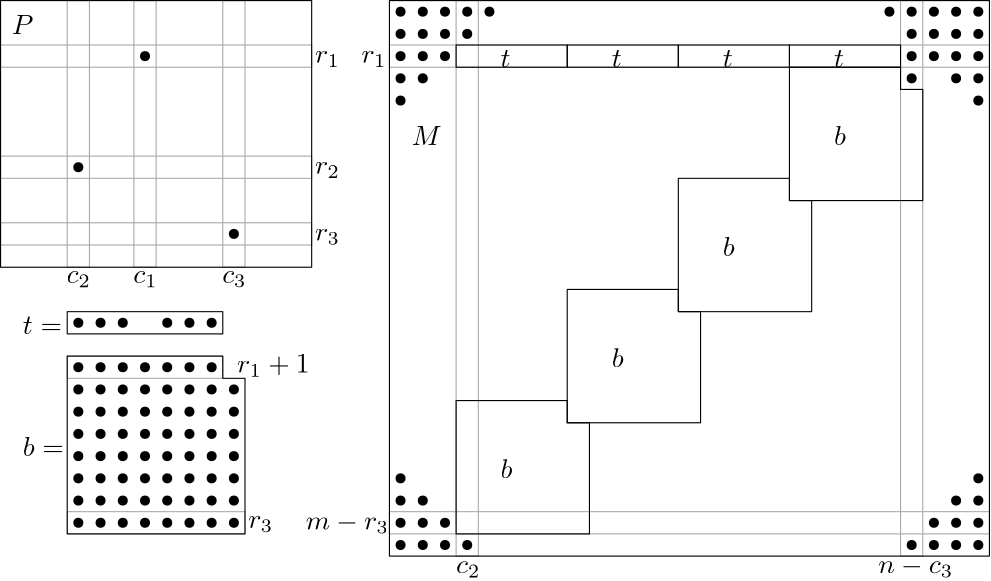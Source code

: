 <?xml version="1.0"?>
<!DOCTYPE ipe SYSTEM "ipe.dtd">
<ipe version="70107" creator="Ipe 7.1.10">
<info created="D:20170220144607" modified="D:20170220144607"/>
<ipestyle name="basic">
<symbol name="arrow/arc(spx)">
<path stroke="sym-stroke" fill="sym-stroke" pen="sym-pen">
0 0 m
-1 0.333 l
-1 -0.333 l
h
</path>
</symbol>
<symbol name="arrow/farc(spx)">
<path stroke="sym-stroke" fill="white" pen="sym-pen">
0 0 m
-1 0.333 l
-1 -0.333 l
h
</path>
</symbol>
<symbol name="arrow/ptarc(spx)">
<path stroke="sym-stroke" fill="sym-stroke" pen="sym-pen">
0 0 m
-1 0.333 l
-0.8 0 l
-1 -0.333 l
h
</path>
</symbol>
<symbol name="arrow/fptarc(spx)">
<path stroke="sym-stroke" fill="white" pen="sym-pen">
0 0 m
-1 0.333 l
-0.8 0 l
-1 -0.333 l
h
</path>
</symbol>
<symbol name="mark/circle(sx)" transformations="translations">
<path fill="sym-stroke">
0.6 0 0 0.6 0 0 e
0.4 0 0 0.4 0 0 e
</path>
</symbol>
<symbol name="mark/disk(sx)" transformations="translations">
<path fill="sym-stroke">
0.6 0 0 0.6 0 0 e
</path>
</symbol>
<symbol name="mark/fdisk(sfx)" transformations="translations">
<group>
<path fill="sym-fill">
0.5 0 0 0.5 0 0 e
</path>
<path fill="sym-stroke" fillrule="eofill">
0.6 0 0 0.6 0 0 e
0.4 0 0 0.4 0 0 e
</path>
</group>
</symbol>
<symbol name="mark/box(sx)" transformations="translations">
<path fill="sym-stroke" fillrule="eofill">
-0.6 -0.6 m
0.6 -0.6 l
0.6 0.6 l
-0.6 0.6 l
h
-0.4 -0.4 m
0.4 -0.4 l
0.4 0.4 l
-0.4 0.4 l
h
</path>
</symbol>
<symbol name="mark/square(sx)" transformations="translations">
<path fill="sym-stroke">
-0.6 -0.6 m
0.6 -0.6 l
0.6 0.6 l
-0.6 0.6 l
h
</path>
</symbol>
<symbol name="mark/fsquare(sfx)" transformations="translations">
<group>
<path fill="sym-fill">
-0.5 -0.5 m
0.5 -0.5 l
0.5 0.5 l
-0.5 0.5 l
h
</path>
<path fill="sym-stroke" fillrule="eofill">
-0.6 -0.6 m
0.6 -0.6 l
0.6 0.6 l
-0.6 0.6 l
h
-0.4 -0.4 m
0.4 -0.4 l
0.4 0.4 l
-0.4 0.4 l
h
</path>
</group>
</symbol>
<symbol name="mark/cross(sx)" transformations="translations">
<group>
<path fill="sym-stroke">
-0.43 -0.57 m
0.57 0.43 l
0.43 0.57 l
-0.57 -0.43 l
h
</path>
<path fill="sym-stroke">
-0.43 0.57 m
0.57 -0.43 l
0.43 -0.57 l
-0.57 0.43 l
h
</path>
</group>
</symbol>
<symbol name="arrow/fnormal(spx)">
<path stroke="sym-stroke" fill="white" pen="sym-pen">
0 0 m
-1 0.333 l
-1 -0.333 l
h
</path>
</symbol>
<symbol name="arrow/pointed(spx)">
<path stroke="sym-stroke" fill="sym-stroke" pen="sym-pen">
0 0 m
-1 0.333 l
-0.8 0 l
-1 -0.333 l
h
</path>
</symbol>
<symbol name="arrow/fpointed(spx)">
<path stroke="sym-stroke" fill="white" pen="sym-pen">
0 0 m
-1 0.333 l
-0.8 0 l
-1 -0.333 l
h
</path>
</symbol>
<symbol name="arrow/linear(spx)">
<path stroke="sym-stroke" pen="sym-pen">
-1 0.333 m
0 0 l
-1 -0.333 l
</path>
</symbol>
<symbol name="arrow/fdouble(spx)">
<path stroke="sym-stroke" fill="white" pen="sym-pen">
0 0 m
-1 0.333 l
-1 -0.333 l
h
-1 0 m
-2 0.333 l
-2 -0.333 l
h
</path>
</symbol>
<symbol name="arrow/double(spx)">
<path stroke="sym-stroke" fill="sym-stroke" pen="sym-pen">
0 0 m
-1 0.333 l
-1 -0.333 l
h
-1 0 m
-2 0.333 l
-2 -0.333 l
h
</path>
</symbol>
<pen name="heavier" value="0.8"/>
<pen name="fat" value="1.2"/>
<pen name="ultrafat" value="2"/>
<symbolsize name="large" value="5"/>
<symbolsize name="small" value="2"/>
<symbolsize name="tiny" value="1.1"/>
<arrowsize name="large" value="10"/>
<arrowsize name="small" value="5"/>
<arrowsize name="tiny" value="3"/>
<color name="red" value="1 0 0"/>
<color name="green" value="0 1 0"/>
<color name="blue" value="0 0 1"/>
<color name="yellow" value="1 1 0"/>
<color name="orange" value="1 0.647 0"/>
<color name="gold" value="1 0.843 0"/>
<color name="purple" value="0.627 0.125 0.941"/>
<color name="gray" value="0.745"/>
<color name="brown" value="0.647 0.165 0.165"/>
<color name="navy" value="0 0 0.502"/>
<color name="pink" value="1 0.753 0.796"/>
<color name="seagreen" value="0.18 0.545 0.341"/>
<color name="turquoise" value="0.251 0.878 0.816"/>
<color name="violet" value="0.933 0.51 0.933"/>
<color name="darkblue" value="0 0 0.545"/>
<color name="darkcyan" value="0 0.545 0.545"/>
<color name="darkgray" value="0.663"/>
<color name="darkgreen" value="0 0.392 0"/>
<color name="darkmagenta" value="0.545 0 0.545"/>
<color name="darkorange" value="1 0.549 0"/>
<color name="darkred" value="0.545 0 0"/>
<color name="lightblue" value="0.678 0.847 0.902"/>
<color name="lightcyan" value="0.878 1 1"/>
<color name="lightgray" value="0.827"/>
<color name="lightgreen" value="0.565 0.933 0.565"/>
<color name="lightyellow" value="1 1 0.878"/>
<dashstyle name="dashed" value="[4] 0"/>
<dashstyle name="dotted" value="[1 3] 0"/>
<dashstyle name="dash dotted" value="[4 2 1 2] 0"/>
<dashstyle name="dash dot dotted" value="[4 2 1 2 1 2] 0"/>
<textsize name="large" value="\large"/>
<textsize name="Large" value="\Large"/>
<textsize name="LARGE" value="\LARGE"/>
<textsize name="huge" value="\huge"/>
<textsize name="Huge" value="\Huge"/>
<textsize name="small" value="\small"/>
<textsize name="footnote" value="\footnotesize"/>
<textsize name="tiny" value="\tiny"/>
<textstyle name="center" begin="\begin{center}" end="\end{center}"/>
<textstyle name="itemize" begin="\begin{itemize}" end="\end{itemize}"/>
<textstyle name="item" begin="\begin{itemize}\item{}" end="\end{itemize}"/>
<gridsize name="4 pts" value="4"/>
<gridsize name="8 pts (~3 mm)" value="8"/>
<gridsize name="16 pts (~6 mm)" value="16"/>
<gridsize name="32 pts (~12 mm)" value="32"/>
<gridsize name="10 pts (~3.5 mm)" value="10"/>
<gridsize name="20 pts (~7 mm)" value="20"/>
<gridsize name="14 pts (~5 mm)" value="14"/>
<gridsize name="28 pts (~10 mm)" value="28"/>
<gridsize name="56 pts (~20 mm)" value="56"/>
<anglesize name="90 deg" value="90"/>
<anglesize name="60 deg" value="60"/>
<anglesize name="45 deg" value="45"/>
<anglesize name="30 deg" value="30"/>
<anglesize name="22.5 deg" value="22.5"/>
<opacity name="10%" value="0.1"/>
<opacity name="30%" value="0.3"/>
<opacity name="50%" value="0.5"/>
<opacity name="75%" value="0.75"/>
<tiling name="falling" angle="-60" step="4" width="1"/>
<tiling name="rising" angle="30" step="4" width="1"/>
</ipestyle>
<page>
<layer name="alpha"/>
<view layers="alpha" active="alpha"/>
<path layer="alpha" matrix="0.964286 0 0 1 28.8571 0" stroke="darkgray">
136 824 m
136 816 l
360 816 l
360 824 l
h
</path>
<path matrix="1 0 0 1.04167 16 -35" stroke="darkgray">
328 840 m
328 648 l
336 648 l
336 840 l
h
</path>
<path matrix="0.964286 0 0 1 28.8571 -8" stroke="darkgray">
136 656 m
136 664 l
360 664 l
360 656 l
h
</path>
<path matrix="1 0 0 1.04167 24 -35" stroke="darkgray">
160 648 m
160 840 l
168 840 l
168 648 l
h
</path>
<path matrix="1 0 0 1 16 0" stroke="darkgray">
4 824 m
4 816 l
116 816 l
116 824 l
h
</path>
<path matrix="1 0 0 1 16 0" stroke="darkgray">
4 760 m
4 752 l
116 752 l
116 760 l
h
</path>
<path matrix="1 0 0 1 16 0" stroke="darkgray">
28 744 m
28 840 l
36 840 l
36 744 l
h
</path>
<path matrix="1 0 0 1 16 0" stroke="darkgray">
84 840 m
84 744 l
92 744 l
92 840 l
h
</path>
<path matrix="1 0 0 1 20 0" stroke="darkgray">
56 744 m
56 840 l
48 840 l
48 744 l
h
</path>
<path matrix="1 0 0 1 16 4" stroke="darkgray">
4 780 m
4 772 l
116 772 l
116 780 l
h
</path>
<path matrix="1 0 0 1 16 0" stroke="black">
4 840 m
4 744 l
116 744 l
116 840 l
h
</path>
<text matrix="1 0 0 1 15.7695 2.30469" transformations="translations" pos="28 736" stroke="black" type="label" width="8.781" height="4.294" depth="1.49" valign="baseline">$c_2$</text>
<text matrix="1 0 0 1 19.7695 2.30469" transformations="translations" pos="48 736" stroke="black" type="label" width="8.781" height="4.294" depth="1.49" valign="baseline">$c_1$</text>
<text matrix="1 0 0 1 15.7695 2.30469" transformations="translations" pos="84 736" stroke="black" type="label" width="8.781" height="4.294" depth="1.49" valign="baseline">$c_3$</text>
<text matrix="1 0 0 1 13.2344 1.61328" transformations="translations" pos="120 752" stroke="black" type="label" width="8.964" height="4.294" depth="1.49" valign="baseline">$r_3$</text>
<text matrix="1 0 0 1 13.2344 5.61328" transformations="translations" pos="120 772" stroke="black" type="label" width="8.964" height="4.294" depth="1.49" valign="baseline">$r_2$</text>
<text matrix="1 0 0 1 13.2344 1.61328" transformations="translations" pos="120 816" stroke="black" type="label" width="8.964" height="4.294" depth="1.49" valign="baseline">$r_1$</text>
<use matrix="1 0 0 1 20 0" name="mark/disk(sx)" pos="52 820" size="normal" stroke="black"/>
<use matrix="1 0 0 1 16 4" name="mark/disk(sx)" pos="32 776" size="normal" stroke="black"/>
<use matrix="1 0 0 1 16 0" name="mark/disk(sx)" pos="88 756" size="normal" stroke="black"/>
<path matrix="0.964286 0 0 1.04167 28.8571 -35" stroke="black">
136 840 m
136 648 l
360 648 l
360 840 l
h
</path>
<path matrix="0.875 0 0 1 19.5 0" stroke="black">
28 728 m
28 720 l
92 720 l
92 728 l
h
</path>
<use matrix="1 0 0 1 16 0" name="mark/disk(sx)" pos="32 724" size="normal" stroke="black"/>
<use matrix="1 0 0 1 16 0" name="mark/disk(sx)" pos="40 724" size="normal" stroke="black"/>
<use matrix="1 0 0 1 16 0" name="mark/disk(sx)" pos="48 724" size="normal" stroke="black"/>
<use matrix="1 0 0 1 16 0" name="mark/disk(sx)" pos="64 724" size="normal" stroke="black"/>
<use matrix="1 0 0 1 16 0" name="mark/disk(sx)" pos="72 724" size="normal" stroke="black"/>
<use matrix="1 0 0 1 16 0" name="mark/disk(sx)" pos="80 724" size="normal" stroke="black"/>
<use matrix="1 0 0 1 16 0" name="mark/disk(sx)" pos="32 708" size="normal" stroke="black"/>
<use matrix="1 0 0 1 16 0" name="mark/disk(sx)" pos="32 700" size="normal" stroke="black"/>
<use matrix="1 0 0 1 16 0" name="mark/disk(sx)" pos="40 708" size="normal" stroke="black"/>
<use matrix="1 0 0 1 16 0" name="mark/disk(sx)" pos="40 700" size="normal" stroke="black"/>
<use matrix="1 0 0 1 16 0" name="mark/disk(sx)" pos="40 692" size="normal" stroke="black"/>
<use matrix="1 0 0 1 16 0" name="mark/disk(sx)" pos="32 692" size="normal" stroke="black"/>
<use matrix="1 0 0 1 16 0" name="mark/disk(sx)" pos="48 708" size="normal" stroke="black"/>
<use matrix="1 0 0 1 16 0" name="mark/disk(sx)" pos="48 700" size="normal" stroke="black"/>
<use matrix="1 0 0 1 16 0" name="mark/disk(sx)" pos="48 692" size="normal" stroke="black"/>
<use matrix="1 0 0 1 16 0" name="mark/disk(sx)" pos="56 692" size="normal" stroke="black"/>
<use matrix="1 0 0 1 16 0" name="mark/disk(sx)" pos="56 700" size="normal" stroke="black"/>
<use matrix="1 0 0 1 16 0" name="mark/disk(sx)" pos="56 708" size="normal" stroke="black"/>
<use matrix="1 0 0 1 16 0" name="mark/disk(sx)" pos="64 708" size="normal" stroke="black"/>
<use matrix="1 0 0 1 16 0" name="mark/disk(sx)" pos="64 700" size="normal" stroke="black"/>
<use matrix="1 0 0 1 16 0" name="mark/disk(sx)" pos="64 692" size="normal" stroke="black"/>
<use matrix="1 0 0 1 16 0" name="mark/disk(sx)" pos="72 692" size="normal" stroke="black"/>
<use matrix="1 0 0 1 16 0" name="mark/disk(sx)" pos="72 700" size="normal" stroke="black"/>
<use matrix="1 0 0 1 16 0" name="mark/disk(sx)" pos="72 708" size="normal" stroke="black"/>
<use matrix="1 0 0 1 16 0" name="mark/disk(sx)" pos="80 708" size="normal" stroke="black"/>
<use matrix="1 0 0 1 16 0" name="mark/disk(sx)" pos="80 700" size="normal" stroke="black"/>
<use matrix="1 0 0 1 16 0" name="mark/disk(sx)" pos="80 692" size="normal" stroke="black"/>
<use matrix="1 0 0 1 16 0" name="mark/disk(sx)" pos="88 692" size="normal" stroke="black"/>
<use matrix="1 0 0 1 16 0" name="mark/disk(sx)" pos="88 700" size="normal" stroke="black"/>
<use matrix="1 0 0 1 16 -24" name="mark/disk(sx)" pos="32 708" size="normal" stroke="black"/>
<use matrix="1 0 0 1 16 -24" name="mark/disk(sx)" pos="32 700" size="normal" stroke="black"/>
<use matrix="1 0 0 1 16 -24" name="mark/disk(sx)" pos="40 708" size="normal" stroke="black"/>
<use matrix="1 0 0 1 16 -24" name="mark/disk(sx)" pos="40 700" size="normal" stroke="black"/>
<use matrix="1 0 0 1 16 -24" name="mark/disk(sx)" pos="40 692" size="normal" stroke="black"/>
<use matrix="1 0 0 1 16 -24" name="mark/disk(sx)" pos="32 692" size="normal" stroke="black"/>
<use matrix="1 0 0 1 16 -24" name="mark/disk(sx)" pos="48 708" size="normal" stroke="black"/>
<use matrix="1 0 0 1 16 -24" name="mark/disk(sx)" pos="48 700" size="normal" stroke="black"/>
<use matrix="1 0 0 1 16 -24" name="mark/disk(sx)" pos="48 692" size="normal" stroke="black"/>
<use matrix="1 0 0 1 16 -24" name="mark/disk(sx)" pos="56 692" size="normal" stroke="black"/>
<use matrix="1 0 0 1 16 -24" name="mark/disk(sx)" pos="56 700" size="normal" stroke="black"/>
<use matrix="1 0 0 1 16 -24" name="mark/disk(sx)" pos="56 708" size="normal" stroke="black"/>
<use matrix="1 0 0 1 16 -24" name="mark/disk(sx)" pos="64 708" size="normal" stroke="black"/>
<use matrix="1 0 0 1 16 -24" name="mark/disk(sx)" pos="64 700" size="normal" stroke="black"/>
<use matrix="1 0 0 1 16 -24" name="mark/disk(sx)" pos="64 692" size="normal" stroke="black"/>
<use matrix="1 0 0 1 16 -24" name="mark/disk(sx)" pos="72 692" size="normal" stroke="black"/>
<use matrix="1 0 0 1 16 -24" name="mark/disk(sx)" pos="72 700" size="normal" stroke="black"/>
<use matrix="1 0 0 1 16 -24" name="mark/disk(sx)" pos="72 708" size="normal" stroke="black"/>
<use matrix="1 0 0 1 16 -24" name="mark/disk(sx)" pos="80 708" size="normal" stroke="black"/>
<use matrix="1 0 0 1 16 -24" name="mark/disk(sx)" pos="80 700" size="normal" stroke="black"/>
<use matrix="1 0 0 1 16 -24" name="mark/disk(sx)" pos="80 692" size="normal" stroke="black"/>
<use matrix="1 0 0 1 16 -24" name="mark/disk(sx)" pos="88 692" size="normal" stroke="black"/>
<use matrix="1 0 0 1 16 -24" name="mark/disk(sx)" pos="88 700" size="normal" stroke="black"/>
<use matrix="1 0 0 1 16 -40" name="mark/disk(sx)" pos="32 700" size="normal" stroke="black"/>
<use matrix="1 0 0 1 16 -40" name="mark/disk(sx)" pos="40 700" size="normal" stroke="black"/>
<use matrix="1 0 0 1 16 -40" name="mark/disk(sx)" pos="40 692" size="normal" stroke="black"/>
<use matrix="1 0 0 1 16 -40" name="mark/disk(sx)" pos="32 692" size="normal" stroke="black"/>
<use matrix="1 0 0 1 16 -40" name="mark/disk(sx)" pos="48 700" size="normal" stroke="black"/>
<use matrix="1 0 0 1 16 -40" name="mark/disk(sx)" pos="48 692" size="normal" stroke="black"/>
<use matrix="1 0 0 1 16 -40" name="mark/disk(sx)" pos="56 692" size="normal" stroke="black"/>
<use matrix="1 0 0 1 16 -40" name="mark/disk(sx)" pos="56 700" size="normal" stroke="black"/>
<use matrix="1 0 0 1 16 -40" name="mark/disk(sx)" pos="64 700" size="normal" stroke="black"/>
<use matrix="1 0 0 1 16 -40" name="mark/disk(sx)" pos="64 692" size="normal" stroke="black"/>
<use matrix="1 0 0 1 16 -40" name="mark/disk(sx)" pos="72 692" size="normal" stroke="black"/>
<use matrix="1 0 0 1 16 -40" name="mark/disk(sx)" pos="72 700" size="normal" stroke="black"/>
<use matrix="1 0 0 1 16 -40" name="mark/disk(sx)" pos="80 700" size="normal" stroke="black"/>
<use matrix="1 0 0 1 16 -40" name="mark/disk(sx)" pos="80 692" size="normal" stroke="black"/>
<use matrix="1 0 0 1 16 -40" name="mark/disk(sx)" pos="88 692" size="normal" stroke="black"/>
<use matrix="1 0 0 1 16 -40" name="mark/disk(sx)" pos="88 700" size="normal" stroke="black"/>
<use matrix="1 0 0 1 16 0" name="mark/disk(sx)" pos="88 684" size="normal" stroke="black"/>
<path matrix="1 0 0 1 24 -8" stroke="black">
160 704 m
200 704 l
200 696 l
208 696 l
208 656 l
160 656 l
h
</path>
<path matrix="1 0 0 1 144 112" stroke="black">
160 704 m
200 704 l
200 696 l
208 696 l
208 656 l
160 656 l
h
</path>
<path matrix="1 0 0 1 104 72" stroke="black">
160 704 m
200 704 l
200 696 l
208 696 l
208 656 l
160 656 l
h
</path>
<path matrix="1 0 0 1 64 32" stroke="black">
160 704 m
200 704 l
200 696 l
208 696 l
208 656 l
160 656 l
h
</path>
<use matrix="1 0 0 1 24 0" name="mark/disk(sx)" pos="324 812" size="normal" stroke="black"/>
<use matrix="1 0 0 1 24 0" name="mark/disk(sx)" pos="324 820" size="normal" stroke="black"/>
<path matrix="1 0 0 1 24 0" stroke="black">
320 816 m
320 824 l
280 824 l
280 816 l
h
</path>
<path matrix="1 0 0 1 24 0" stroke="black">
280 816 m
280 824 l
240 824 l
240 816 l
h
</path>
<path matrix="1 0 0 1 24 0" stroke="black">
240 816 m
240 824 l
200 824 l
200 816 l
h
</path>
<path matrix="1 0 0 1 24 0" stroke="black">
200 816 m
200 824 l
160 824 l
160 816 l
h
</path>
<path matrix="1 0 0 1 16 0" stroke="darkgray">
84 704 m
84 712 l
28 712 l
28 704 l
h
</path>
<path matrix="1 0 0 1 16 0" stroke="darkgray">
92 648 m
92 656 l
28 656 l
28 648 l
h
</path>
<path matrix="1 0 0 1 16 0" stroke="black">
84 712 m
84 704 l
92 704 l
92 648 l
28 648 l
28 712 l
h
</path>
<text matrix="1 0 0 1 89.1523 2.07422" transformations="translations" pos="16 704" stroke="black" type="label" width="26.122" height="6.425" depth="1.49" valign="baseline">$r_1+1$</text>
<text matrix="1 0 0 1 93.1523 2.07422" transformations="translations" pos="16 648" stroke="black" type="label" width="8.964" height="4.294" depth="1.49" valign="baseline">$r_3$</text>
<text matrix="1 0 0 1 16 0" transformations="translations" pos="12 720" stroke="black" type="label" width="14.114" height="6.128" depth="0" valign="baseline">$t=$</text>
<text matrix="1 0 0 1 16 0" transformations="translations" pos="12 676" stroke="black" type="label" width="14.792" height="6.918" depth="0" valign="baseline">$b=$</text>
<text matrix="1 0 0 1 24 0" transformations="translations" pos="176 816" stroke="black" type="label" width="3.598" height="6.128" depth="0" valign="baseline">$t$</text>
<text matrix="1 0 0 1 24 0" transformations="translations" pos="216 816" stroke="black" type="label" width="3.598" height="6.128" depth="0" valign="baseline">$t$</text>
<text matrix="1 0 0 1 24 0" transformations="translations" pos="256 816" stroke="black" type="label" width="3.598" height="6.128" depth="0" valign="baseline">$t$</text>
<text matrix="1 0 0 1 24 0" transformations="translations" pos="296 816" stroke="black" type="label" width="3.598" height="6.128" depth="0" valign="baseline">$t$</text>
<text matrix="1 0 0 1 24 0" transformations="translations" pos="176 668" stroke="black" type="label" width="4.276" height="6.918" depth="0" valign="baseline">$b$</text>
<text matrix="1 0 0 1 24 0" transformations="translations" pos="216 708" stroke="black" type="label" width="4.276" height="6.918" depth="0" valign="baseline">$b$</text>
<text matrix="1 0 0 1 24 0" transformations="translations" pos="256 748" stroke="black" type="label" width="4.276" height="6.918" depth="0" valign="baseline">$b$</text>
<text matrix="1 0 0 1 24 0" transformations="translations" pos="296 788" stroke="black" type="label" width="4.276" height="6.918" depth="0" valign="baseline">$b$</text>
<text matrix="1 0 0 1 24 1.79766" transformations="translations" pos="160 632" stroke="black" type="label" width="8.781" height="4.294" depth="1.49" valign="baseline">$c_2$</text>
<text matrix="1 0 0 1 16 1.79766" transformations="translations" pos="320 632" stroke="black" type="label" width="26.937" height="5.816" depth="1.49" valign="baseline">$n-c_3$</text>
<text matrix="1 0 0 1 -214.097 1.59093" transformations="translations" pos="364 816" stroke="black" type="label" width="8.964" height="4.294" depth="1.49" valign="baseline">$r_1$</text>
<text matrix="1 0 0 1 -234.097 1.59093" transformations="translations" pos="364 648" stroke="black" type="label" width="29.888" height="5.816" depth="1.49" valign="baseline">$m-r_3$</text>
<use matrix="1 0 0 1 24 0" name="mark/disk(sx)" pos="140 836" size="normal" stroke="black"/>
<use matrix="1 0 0 1 24 0" name="mark/disk(sx)" pos="148 828" size="normal" stroke="black"/>
<use matrix="1 0 0 1 24 0" name="mark/disk(sx)" pos="156 820" size="normal" stroke="black"/>
<use matrix="1 0 0 1 16 0" name="mark/disk(sx)" pos="332 836" size="normal" stroke="black"/>
<use matrix="1 0 0 1 16 0" name="mark/disk(sx)" pos="340 828" size="normal" stroke="black"/>
<use matrix="1 0 0 1 16 0" name="mark/disk(sx)" pos="348 820" size="normal" stroke="black"/>
<use matrix="1 0 0 1 16 0" name="mark/disk(sx)" pos="356 812" size="normal" stroke="black"/>
<use matrix="1 0 0 1 16 0" name="mark/disk(sx)" pos="356 836" size="normal" stroke="black"/>
<use matrix="1 0 0 1 16 0" name="mark/disk(sx)" pos="348 836" size="normal" stroke="black"/>
<use matrix="1 0 0 1 16 0" name="mark/disk(sx)" pos="340 836" size="normal" stroke="black"/>
<use matrix="1 0 0 1 16 0" name="mark/disk(sx)" pos="356 828" size="normal" stroke="black"/>
<use matrix="1 0 0 1 16 0" name="mark/disk(sx)" pos="356 820" size="normal" stroke="black"/>
<use matrix="1 0 0 1 16 0" name="mark/disk(sx)" pos="348 828" size="normal" stroke="black"/>
<use matrix="1 0 0 1 16 0" name="mark/disk(sx)" pos="340 820" size="normal" stroke="black"/>
<use matrix="1 0 0 1 16 0" name="mark/disk(sx)" pos="332 828" size="normal" stroke="black"/>
<use matrix="1 0 0 1 24 0" name="mark/disk(sx)" pos="340 812" size="normal" stroke="black"/>
<use matrix="1 0 0 1 24 0" name="mark/disk(sx)" pos="348 804" size="normal" stroke="black"/>
<use matrix="1 0 0 1 24 0" name="mark/disk(sx)" pos="316 836" size="normal" stroke="black"/>
<use matrix="1 0 0 1 24 0" name="mark/disk(sx)" pos="164 828" size="normal" stroke="black"/>
<use matrix="1 0 0 1 24 0" name="mark/disk(sx)" pos="172 836" size="normal" stroke="black"/>
<use matrix="1 0 0 1 24 0" name="mark/disk(sx)" pos="164 836" size="normal" stroke="black"/>
<use matrix="1 0 0 1 24 0" name="mark/disk(sx)" pos="156 836" size="normal" stroke="black"/>
<use matrix="1 0 0 1 24 0" name="mark/disk(sx)" pos="148 836" size="normal" stroke="black"/>
<use matrix="1 0 0 1 24 0" name="mark/disk(sx)" pos="156 828" size="normal" stroke="black"/>
<use matrix="1 0 0 1 24 0" name="mark/disk(sx)" pos="148 812" size="normal" stroke="black"/>
<use matrix="1 0 0 1 24 0" name="mark/disk(sx)" pos="140 804" size="normal" stroke="black"/>
<use matrix="1 0 0 1 24 0" name="mark/disk(sx)" pos="140 812" size="normal" stroke="black"/>
<use matrix="1 0 0 1 24 0" name="mark/disk(sx)" pos="140 820" size="normal" stroke="black"/>
<use matrix="1 0 0 1 24 0" name="mark/disk(sx)" pos="140 828" size="normal" stroke="black"/>
<use matrix="1 0 0 1 24 0" name="mark/disk(sx)" pos="156 652" size="normal" stroke="black"/>
<use matrix="1 0 0 1 24 0" name="mark/disk(sx)" pos="164 644" size="normal" stroke="black"/>
<use matrix="1 0 0 1 24 0" name="mark/disk(sx)" pos="148 660" size="normal" stroke="black"/>
<use matrix="1 0 0 1 24 0" name="mark/disk(sx)" pos="140 668" size="normal" stroke="black"/>
<use matrix="1 0 0 1 24 0" name="mark/disk(sx)" pos="140 660" size="normal" stroke="black"/>
<use matrix="1 0 0 1 24 0" name="mark/disk(sx)" pos="140 652" size="normal" stroke="black"/>
<use matrix="1 0 0 1 24 0" name="mark/disk(sx)" pos="140 644" size="normal" stroke="black"/>
<use matrix="1 0 0 1 24 0" name="mark/disk(sx)" pos="148 644" size="normal" stroke="black"/>
<use matrix="1 0 0 1 24 0" name="mark/disk(sx)" pos="156 644" size="normal" stroke="black"/>
<use matrix="1 0 0 1 24 0" name="mark/disk(sx)" pos="348 644" size="normal" stroke="black"/>
<use matrix="1 0 0 1 24 0" name="mark/disk(sx)" pos="348 652" size="normal" stroke="black"/>
<use matrix="1 0 0 1 24 0" name="mark/disk(sx)" pos="332 652" size="normal" stroke="black"/>
<use matrix="1 0 0 1 24 0" name="mark/disk(sx)" pos="340 660" size="normal" stroke="black"/>
<use matrix="1 0 0 1 24 0" name="mark/disk(sx)" pos="348 668" size="normal" stroke="black"/>
<use matrix="1 0 0 1 24 0" name="mark/disk(sx)" pos="348 660" size="normal" stroke="black"/>
<use matrix="1 0 0 1 24 0" name="mark/disk(sx)" pos="340 644" size="normal" stroke="black"/>
<use matrix="1 0 0 1 24 0" name="mark/disk(sx)" pos="332 644" size="normal" stroke="black"/>
<use matrix="1 0 0 1 24 0" name="mark/disk(sx)" pos="324 644" size="normal" stroke="black"/>
<use matrix="1 0 0 1 24 0" name="mark/disk(sx)" pos="340 652" size="normal" stroke="black"/>
<use matrix="1 0 0 1 24 0" name="mark/disk(sx)" pos="148 652" size="normal" stroke="black"/>
<use matrix="1 0 0 1 24 0" name="mark/disk(sx)" pos="148 820" size="normal" stroke="black"/>
<text transformations="translations" pos="24 828" stroke="black" type="label" width="7.78" height="6.808" depth="0" valign="baseline">$P$</text>
<text matrix="1 0 0 1 8 0" transformations="translations" pos="160 788" stroke="black" type="label" width="10.751" height="6.808" depth="0" valign="baseline">$M$</text>
</page>
</ipe>
